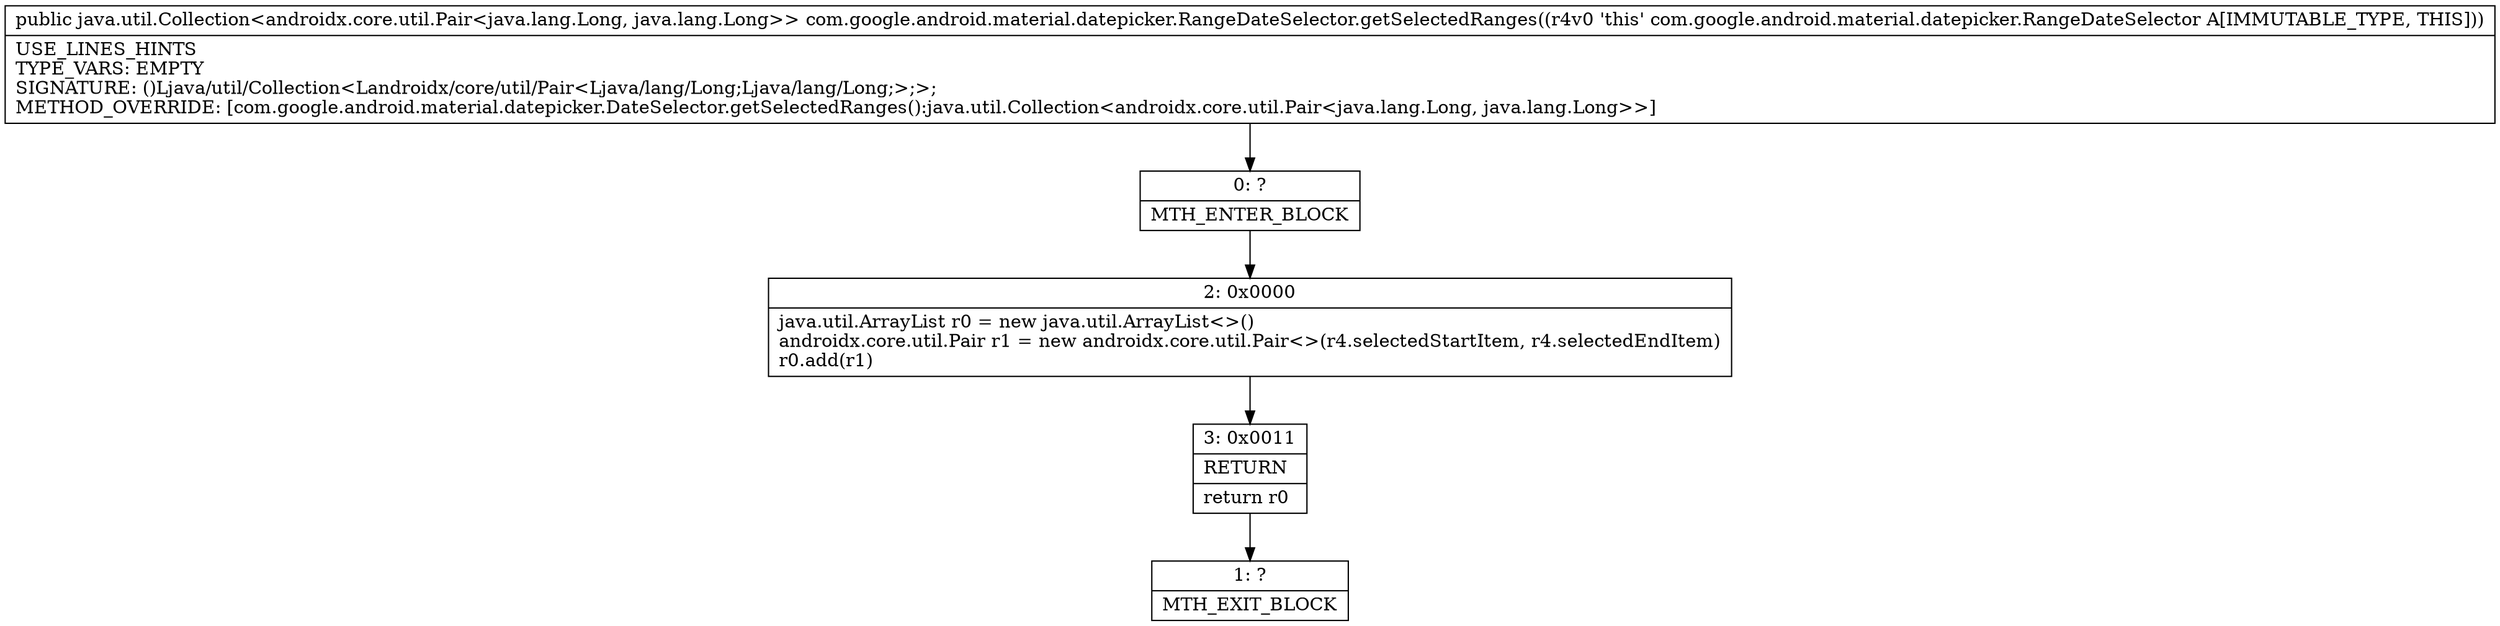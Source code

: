 digraph "CFG forcom.google.android.material.datepicker.RangeDateSelector.getSelectedRanges()Ljava\/util\/Collection;" {
Node_0 [shape=record,label="{0\:\ ?|MTH_ENTER_BLOCK\l}"];
Node_2 [shape=record,label="{2\:\ 0x0000|java.util.ArrayList r0 = new java.util.ArrayList\<\>()\landroidx.core.util.Pair r1 = new androidx.core.util.Pair\<\>(r4.selectedStartItem, r4.selectedEndItem)\lr0.add(r1)\l}"];
Node_3 [shape=record,label="{3\:\ 0x0011|RETURN\l|return r0\l}"];
Node_1 [shape=record,label="{1\:\ ?|MTH_EXIT_BLOCK\l}"];
MethodNode[shape=record,label="{public java.util.Collection\<androidx.core.util.Pair\<java.lang.Long, java.lang.Long\>\> com.google.android.material.datepicker.RangeDateSelector.getSelectedRanges((r4v0 'this' com.google.android.material.datepicker.RangeDateSelector A[IMMUTABLE_TYPE, THIS]))  | USE_LINES_HINTS\lTYPE_VARS: EMPTY\lSIGNATURE: ()Ljava\/util\/Collection\<Landroidx\/core\/util\/Pair\<Ljava\/lang\/Long;Ljava\/lang\/Long;\>;\>;\lMETHOD_OVERRIDE: [com.google.android.material.datepicker.DateSelector.getSelectedRanges():java.util.Collection\<androidx.core.util.Pair\<java.lang.Long, java.lang.Long\>\>]\l}"];
MethodNode -> Node_0;Node_0 -> Node_2;
Node_2 -> Node_3;
Node_3 -> Node_1;
}

